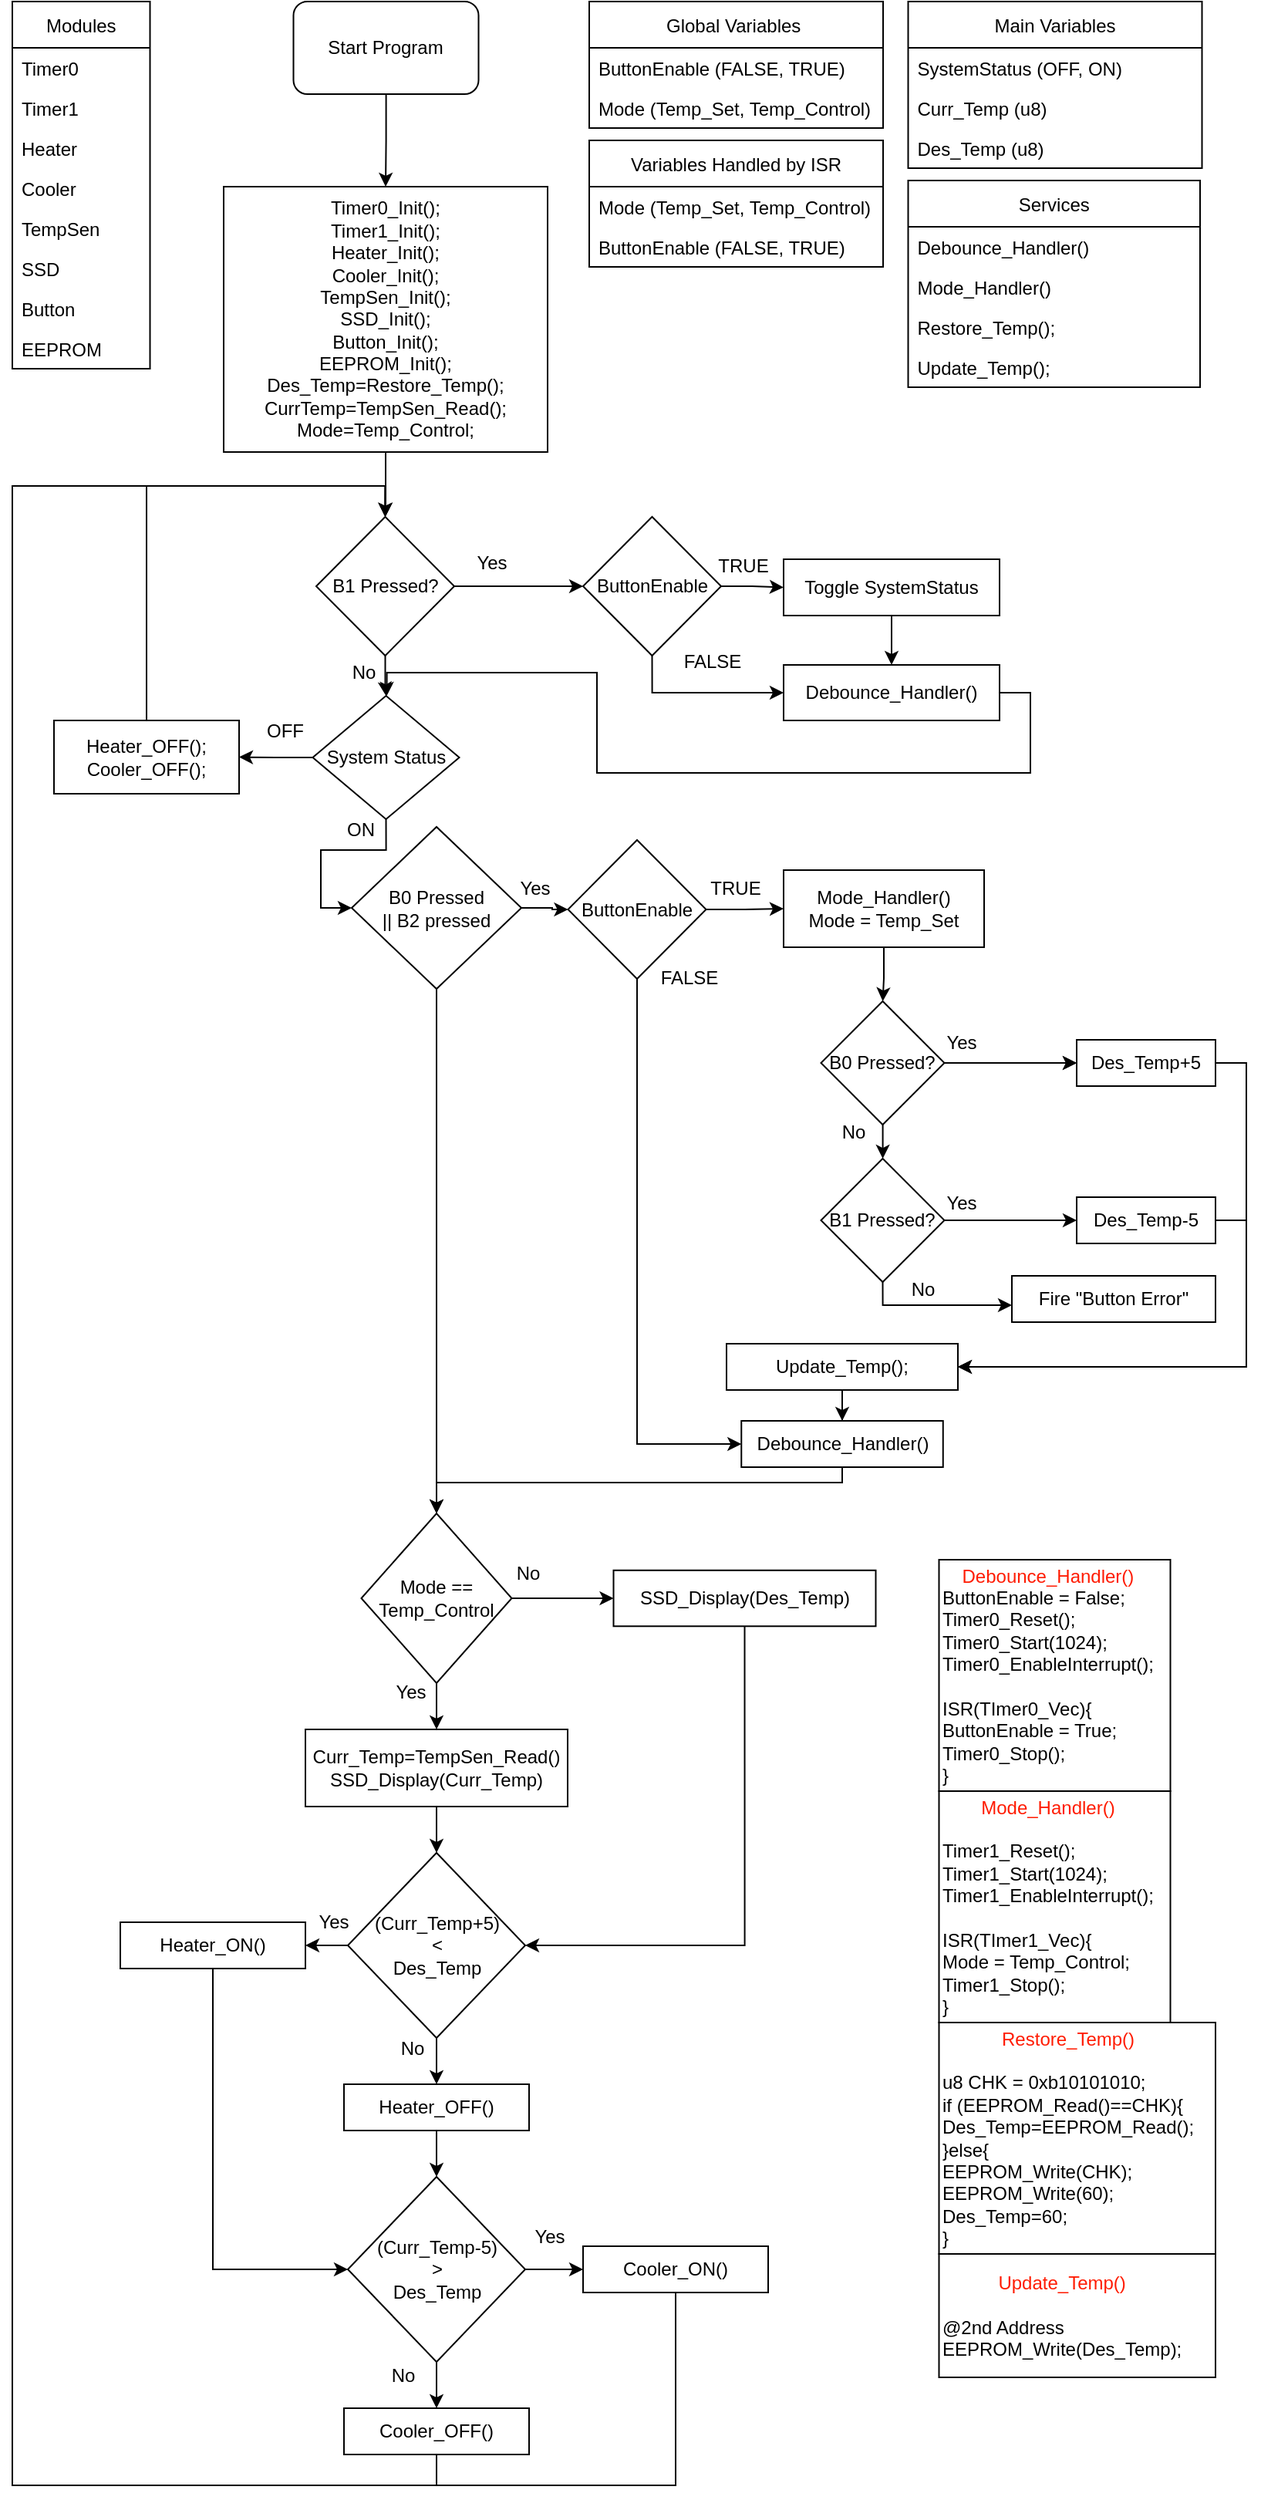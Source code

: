 <mxfile version="16.2.6"><diagram id="yrXRn8MPtnNt_8ufTAdF" name="Page-1"><mxGraphModel dx="2121" dy="602" grid="1" gridSize="10" guides="1" tooltips="1" connect="1" arrows="1" fold="1" page="1" pageScale="1" pageWidth="850" pageHeight="1100" math="0" shadow="0"><root><mxCell id="0"/><mxCell id="1" parent="0"/><mxCell id="EZQgBwTR5liiyjGyUFIl-1" value="" style="edgeStyle=orthogonalEdgeStyle;rounded=0;orthogonalLoop=1;jettySize=auto;html=1;" parent="1" source="EZQgBwTR5liiyjGyUFIl-2" target="EZQgBwTR5liiyjGyUFIl-11" edge="1"><mxGeometry relative="1" as="geometry"/></mxCell><mxCell id="EZQgBwTR5liiyjGyUFIl-2" value="Start Program" style="rounded=1;whiteSpace=wrap;html=1;" parent="1" vertex="1"><mxGeometry x="72.25" y="370" width="120" height="60" as="geometry"/></mxCell><mxCell id="EZQgBwTR5liiyjGyUFIl-3" value="" style="edgeStyle=orthogonalEdgeStyle;rounded=0;orthogonalLoop=1;jettySize=auto;html=1;fontColor=#FF1C03;" parent="1" source="EZQgBwTR5liiyjGyUFIl-4" target="EZQgBwTR5liiyjGyUFIl-90" edge="1"><mxGeometry relative="1" as="geometry"/></mxCell><mxCell id="EZQgBwTR5liiyjGyUFIl-4" value="System Status" style="rhombus;whiteSpace=wrap;html=1;rounded=1;arcSize=0;" parent="1" vertex="1"><mxGeometry x="84.75" y="820" width="95" height="80" as="geometry"/></mxCell><mxCell id="EZQgBwTR5liiyjGyUFIl-5" value="" style="edgeStyle=orthogonalEdgeStyle;rounded=0;orthogonalLoop=1;jettySize=auto;html=1;entryX=0;entryY=0.5;entryDx=0;entryDy=0;" parent="1" source="EZQgBwTR5liiyjGyUFIl-7" target="EZQgBwTR5liiyjGyUFIl-34" edge="1"><mxGeometry relative="1" as="geometry"><mxPoint x="229.25" y="1030" as="targetPoint"/></mxGeometry></mxCell><mxCell id="EZQgBwTR5liiyjGyUFIl-6" style="edgeStyle=orthogonalEdgeStyle;rounded=0;orthogonalLoop=1;jettySize=auto;html=1;exitX=0.5;exitY=1;exitDx=0;exitDy=0;entryX=0.5;entryY=0;entryDx=0;entryDy=0;" parent="1" source="EZQgBwTR5liiyjGyUFIl-7" target="EZQgBwTR5liiyjGyUFIl-60" edge="1"><mxGeometry relative="1" as="geometry"/></mxCell><mxCell id="EZQgBwTR5liiyjGyUFIl-7" value="&lt;div&gt;B0 Pressed &lt;br&gt;&lt;/div&gt;&lt;div&gt;|| B2 pressed&lt;/div&gt;" style="rhombus;whiteSpace=wrap;html=1;rounded=1;arcSize=0;" parent="1" vertex="1"><mxGeometry x="110" y="905" width="110" height="105" as="geometry"/></mxCell><mxCell id="EZQgBwTR5liiyjGyUFIl-8" value="" style="edgeStyle=orthogonalEdgeStyle;rounded=0;orthogonalLoop=1;jettySize=auto;html=1;" parent="1" source="EZQgBwTR5liiyjGyUFIl-9" target="EZQgBwTR5liiyjGyUFIl-43" edge="1"><mxGeometry relative="1" as="geometry"/></mxCell><mxCell id="EZQgBwTR5liiyjGyUFIl-9" value="&lt;div&gt;Mode_Handler()&lt;/div&gt;Mode = Temp_Set" style="whiteSpace=wrap;html=1;rounded=1;arcSize=0;" parent="1" vertex="1"><mxGeometry x="390" y="933" width="130" height="50" as="geometry"/></mxCell><mxCell id="EZQgBwTR5liiyjGyUFIl-10" value="" style="edgeStyle=orthogonalEdgeStyle;rounded=0;orthogonalLoop=1;jettySize=auto;html=1;" parent="1" source="EZQgBwTR5liiyjGyUFIl-11" target="EZQgBwTR5liiyjGyUFIl-14" edge="1"><mxGeometry relative="1" as="geometry"/></mxCell><mxCell id="EZQgBwTR5liiyjGyUFIl-11" value="&lt;div&gt;Timer0_Init();&lt;/div&gt;&lt;div&gt;Timer1_Init();&lt;/div&gt;&lt;div&gt;Heater_Init();&lt;/div&gt;&lt;div&gt;Cooler_Init();&lt;/div&gt;&lt;div&gt;TempSen_Init();&lt;br&gt;&lt;/div&gt;&lt;div&gt;SSD_Init();&lt;/div&gt;&lt;div&gt;Button_Init();&lt;br&gt;&lt;/div&gt;&lt;div&gt;EEPROM_Init();&lt;/div&gt;&lt;div&gt;Des_Temp=Restore_Temp();&lt;/div&gt;&lt;div&gt;CurrTemp=TempSen_Read();&lt;/div&gt;&lt;div&gt;Mode=Temp_Control;&lt;br&gt;&lt;/div&gt;" style="rounded=1;whiteSpace=wrap;html=1;arcSize=0;" parent="1" vertex="1"><mxGeometry x="27" y="490" width="210" height="172" as="geometry"/></mxCell><mxCell id="EZQgBwTR5liiyjGyUFIl-12" value="" style="edgeStyle=orthogonalEdgeStyle;rounded=0;orthogonalLoop=1;jettySize=auto;html=1;" parent="1" source="EZQgBwTR5liiyjGyUFIl-14" target="EZQgBwTR5liiyjGyUFIl-4" edge="1"><mxGeometry relative="1" as="geometry"/></mxCell><mxCell id="EZQgBwTR5liiyjGyUFIl-13" value="" style="edgeStyle=orthogonalEdgeStyle;rounded=0;orthogonalLoop=1;jettySize=auto;html=1;" parent="1" source="EZQgBwTR5liiyjGyUFIl-14" target="EZQgBwTR5liiyjGyUFIl-27" edge="1"><mxGeometry relative="1" as="geometry"/></mxCell><mxCell id="EZQgBwTR5liiyjGyUFIl-14" value="&lt;div&gt;B1 Pressed?&lt;/div&gt;" style="rhombus;whiteSpace=wrap;html=1;rounded=1;arcSize=0;" parent="1" vertex="1"><mxGeometry x="87" y="704" width="89.5" height="90" as="geometry"/></mxCell><mxCell id="EZQgBwTR5liiyjGyUFIl-15" value="No" style="text;html=1;align=center;verticalAlign=middle;whiteSpace=wrap;rounded=0;" parent="1" vertex="1"><mxGeometry x="87.75" y="790" width="60" height="30" as="geometry"/></mxCell><mxCell id="EZQgBwTR5liiyjGyUFIl-16" value="" style="edgeStyle=orthogonalEdgeStyle;rounded=0;orthogonalLoop=1;jettySize=auto;html=1;" parent="1" source="EZQgBwTR5liiyjGyUFIl-17" target="EZQgBwTR5liiyjGyUFIl-30" edge="1"><mxGeometry relative="1" as="geometry"/></mxCell><mxCell id="EZQgBwTR5liiyjGyUFIl-17" value="&lt;div align=&quot;center&quot;&gt;Toggle SystemStatus&lt;/div&gt;" style="whiteSpace=wrap;html=1;rounded=1;arcSize=0;align=center;" parent="1" vertex="1"><mxGeometry x="390" y="731.5" width="140" height="36.5" as="geometry"/></mxCell><mxCell id="EZQgBwTR5liiyjGyUFIl-18" value="Yes" style="text;html=1;align=center;verticalAlign=middle;whiteSpace=wrap;rounded=0;" parent="1" vertex="1"><mxGeometry x="170.75" y="719" width="60" height="30" as="geometry"/></mxCell><mxCell id="EZQgBwTR5liiyjGyUFIl-19" value="ON" style="text;html=1;align=center;verticalAlign=middle;whiteSpace=wrap;rounded=0;" parent="1" vertex="1"><mxGeometry x="86" y="891.5" width="60" height="30" as="geometry"/></mxCell><mxCell id="EZQgBwTR5liiyjGyUFIl-20" value="OFF" style="text;html=1;align=center;verticalAlign=middle;whiteSpace=wrap;rounded=0;" parent="1" vertex="1"><mxGeometry x="37" y="828" width="60" height="30" as="geometry"/></mxCell><mxCell id="EZQgBwTR5liiyjGyUFIl-21" value="Yes" style="text;html=1;align=center;verticalAlign=middle;whiteSpace=wrap;rounded=0;" parent="1" vertex="1"><mxGeometry x="199.25" y="930" width="60" height="30" as="geometry"/></mxCell><mxCell id="EZQgBwTR5liiyjGyUFIl-22" value="Global Variables  " style="swimlane;fontStyle=0;childLayout=stackLayout;horizontal=1;startSize=30;fillColor=none;horizontalStack=0;resizeParent=1;resizeParentMax=0;resizeLast=0;collapsible=1;marginBottom=0;direction=east;" parent="1" vertex="1"><mxGeometry x="264" y="370" width="190.5" height="82" as="geometry"><mxRectangle x="404" y="10" width="110" height="26" as="alternateBounds"/></mxGeometry></mxCell><mxCell id="EZQgBwTR5liiyjGyUFIl-23" value="ButtonEnable (FALSE, TRUE)" style="text;strokeColor=none;fillColor=none;align=left;verticalAlign=top;spacingLeft=4;spacingRight=4;overflow=hidden;rotatable=0;points=[[0,0.5],[1,0.5]];portConstraint=eastwest;" parent="EZQgBwTR5liiyjGyUFIl-22" vertex="1"><mxGeometry y="30" width="190.5" height="26" as="geometry"/></mxCell><mxCell id="EZQgBwTR5liiyjGyUFIl-24" value="Mode (Temp_Set, Temp_Control)" style="text;strokeColor=none;fillColor=none;align=left;verticalAlign=top;spacingLeft=4;spacingRight=4;overflow=hidden;rotatable=0;points=[[0,0.5],[1,0.5]];portConstraint=eastwest;" parent="EZQgBwTR5liiyjGyUFIl-22" vertex="1"><mxGeometry y="56" width="190.5" height="26" as="geometry"/></mxCell><mxCell id="EZQgBwTR5liiyjGyUFIl-25" value="" style="edgeStyle=orthogonalEdgeStyle;rounded=0;orthogonalLoop=1;jettySize=auto;html=1;" parent="1" source="EZQgBwTR5liiyjGyUFIl-27" target="EZQgBwTR5liiyjGyUFIl-17" edge="1"><mxGeometry relative="1" as="geometry"/></mxCell><mxCell id="EZQgBwTR5liiyjGyUFIl-26" value="" style="edgeStyle=orthogonalEdgeStyle;rounded=0;orthogonalLoop=1;jettySize=auto;html=1;entryX=0;entryY=0.5;entryDx=0;entryDy=0;exitX=0.5;exitY=1;exitDx=0;exitDy=0;" parent="1" source="EZQgBwTR5liiyjGyUFIl-27" target="EZQgBwTR5liiyjGyUFIl-30" edge="1"><mxGeometry relative="1" as="geometry"/></mxCell><mxCell id="EZQgBwTR5liiyjGyUFIl-27" value="ButtonEnable" style="rhombus;whiteSpace=wrap;html=1;rounded=1;arcSize=0;" parent="1" vertex="1"><mxGeometry x="260" y="704" width="89.5" height="90" as="geometry"/></mxCell><mxCell id="EZQgBwTR5liiyjGyUFIl-28" value="TRUE" style="text;html=1;align=center;verticalAlign=middle;whiteSpace=wrap;rounded=0;" parent="1" vertex="1"><mxGeometry x="334" y="721" width="60" height="30" as="geometry"/></mxCell><mxCell id="EZQgBwTR5liiyjGyUFIl-29" style="edgeStyle=orthogonalEdgeStyle;rounded=0;orthogonalLoop=1;jettySize=auto;html=1;exitX=1;exitY=0.5;exitDx=0;exitDy=0;entryX=0.75;entryY=1;entryDx=0;entryDy=0;fontColor=#FF1C03;" parent="1" source="EZQgBwTR5liiyjGyUFIl-30" target="EZQgBwTR5liiyjGyUFIl-15" edge="1"><mxGeometry relative="1" as="geometry"><Array as="points"><mxPoint x="550" y="818"/><mxPoint x="550" y="870"/><mxPoint x="269" y="870"/><mxPoint x="269" y="805"/><mxPoint x="133" y="805"/></Array></mxGeometry></mxCell><mxCell id="EZQgBwTR5liiyjGyUFIl-30" value="&lt;div align=&quot;center&quot;&gt;Debounce_Handler()&lt;br&gt;&lt;/div&gt;" style="whiteSpace=wrap;html=1;rounded=1;arcSize=0;align=center;" parent="1" vertex="1"><mxGeometry x="390" y="800" width="140" height="36" as="geometry"/></mxCell><mxCell id="EZQgBwTR5liiyjGyUFIl-31" value="FALSE" style="text;html=1;align=center;verticalAlign=middle;whiteSpace=wrap;rounded=0;" parent="1" vertex="1"><mxGeometry x="314" y="783" width="60" height="30" as="geometry"/></mxCell><mxCell id="EZQgBwTR5liiyjGyUFIl-32" value="" style="edgeStyle=orthogonalEdgeStyle;rounded=0;orthogonalLoop=1;jettySize=auto;html=1;entryX=0;entryY=0.5;entryDx=0;entryDy=0;" parent="1" source="EZQgBwTR5liiyjGyUFIl-34" target="EZQgBwTR5liiyjGyUFIl-9" edge="1"><mxGeometry relative="1" as="geometry"><mxPoint x="380.25" y="959.258" as="targetPoint"/></mxGeometry></mxCell><mxCell id="EZQgBwTR5liiyjGyUFIl-33" style="edgeStyle=orthogonalEdgeStyle;rounded=0;orthogonalLoop=1;jettySize=auto;html=1;exitX=0.5;exitY=1;exitDx=0;exitDy=0;entryX=0;entryY=0.5;entryDx=0;entryDy=0;" parent="1" source="EZQgBwTR5liiyjGyUFIl-34" target="EZQgBwTR5liiyjGyUFIl-39" edge="1"><mxGeometry relative="1" as="geometry"/></mxCell><mxCell id="EZQgBwTR5liiyjGyUFIl-34" value="ButtonEnable" style="rhombus;whiteSpace=wrap;html=1;rounded=1;arcSize=0;" parent="1" vertex="1"><mxGeometry x="250.25" y="913.5" width="89.5" height="90" as="geometry"/></mxCell><mxCell id="EZQgBwTR5liiyjGyUFIl-35" value="TRUE" style="text;html=1;align=center;verticalAlign=middle;whiteSpace=wrap;rounded=0;" parent="1" vertex="1"><mxGeometry x="329.25" y="930" width="60" height="30" as="geometry"/></mxCell><mxCell id="EZQgBwTR5liiyjGyUFIl-36" value="FALSE" style="text;html=1;align=center;verticalAlign=middle;whiteSpace=wrap;rounded=0;" parent="1" vertex="1"><mxGeometry x="299.25" y="988" width="60" height="30" as="geometry"/></mxCell><mxCell id="EZQgBwTR5liiyjGyUFIl-37" style="edgeStyle=orthogonalEdgeStyle;rounded=0;orthogonalLoop=1;jettySize=auto;html=1;entryX=0;entryY=0.5;entryDx=0;entryDy=0;exitX=0.5;exitY=1;exitDx=0;exitDy=0;" parent="1" source="EZQgBwTR5liiyjGyUFIl-4" target="EZQgBwTR5liiyjGyUFIl-7" edge="1"><mxGeometry relative="1" as="geometry"><mxPoint x="130" y="928" as="sourcePoint"/></mxGeometry></mxCell><mxCell id="EZQgBwTR5liiyjGyUFIl-38" style="edgeStyle=orthogonalEdgeStyle;rounded=0;orthogonalLoop=1;jettySize=auto;html=1;exitX=0.5;exitY=1;exitDx=0;exitDy=0;entryX=0.5;entryY=0;entryDx=0;entryDy=0;" parent="1" source="EZQgBwTR5liiyjGyUFIl-39" target="EZQgBwTR5liiyjGyUFIl-60" edge="1"><mxGeometry relative="1" as="geometry"><Array as="points"><mxPoint x="428" y="1330"/><mxPoint x="165" y="1330"/></Array></mxGeometry></mxCell><mxCell id="EZQgBwTR5liiyjGyUFIl-39" value="&lt;div align=&quot;center&quot;&gt;Debounce_Handler()&lt;br&gt;&lt;/div&gt;" style="whiteSpace=wrap;html=1;rounded=1;arcSize=0;align=center;" parent="1" vertex="1"><mxGeometry x="362.63" y="1290" width="130.75" height="30" as="geometry"/></mxCell><mxCell id="EZQgBwTR5liiyjGyUFIl-40" value="" style="edgeStyle=orthogonalEdgeStyle;rounded=0;orthogonalLoop=1;jettySize=auto;html=1;entryX=0;entryY=0.5;entryDx=0;entryDy=0;" parent="1" source="EZQgBwTR5liiyjGyUFIl-43" target="EZQgBwTR5liiyjGyUFIl-45" edge="1"><mxGeometry relative="1" as="geometry"><mxPoint x="530.75" y="1058" as="targetPoint"/></mxGeometry></mxCell><mxCell id="EZQgBwTR5liiyjGyUFIl-41" value="" style="edgeStyle=orthogonalEdgeStyle;rounded=0;orthogonalLoop=1;jettySize=auto;html=1;" parent="1" source="EZQgBwTR5liiyjGyUFIl-43" target="EZQgBwTR5liiyjGyUFIl-49" edge="1"><mxGeometry relative="1" as="geometry"/></mxCell><mxCell id="EZQgBwTR5liiyjGyUFIl-42" value="" style="edgeStyle=orthogonalEdgeStyle;rounded=0;orthogonalLoop=1;jettySize=auto;html=1;" parent="1" source="EZQgBwTR5liiyjGyUFIl-43" target="EZQgBwTR5liiyjGyUFIl-45" edge="1"><mxGeometry relative="1" as="geometry"/></mxCell><mxCell id="EZQgBwTR5liiyjGyUFIl-43" value="B0 Pressed?" style="rhombus;whiteSpace=wrap;html=1;rounded=1;arcSize=0;" parent="1" vertex="1"><mxGeometry x="414.25" y="1018" width="80" height="80" as="geometry"/></mxCell><mxCell id="EZQgBwTR5liiyjGyUFIl-44" style="edgeStyle=orthogonalEdgeStyle;rounded=0;orthogonalLoop=1;jettySize=auto;html=1;exitX=1;exitY=0.5;exitDx=0;exitDy=0;entryX=1;entryY=0.5;entryDx=0;entryDy=0;" parent="1" source="EZQgBwTR5liiyjGyUFIl-45" target="EZQgBwTR5liiyjGyUFIl-55" edge="1"><mxGeometry relative="1" as="geometry"/></mxCell><mxCell id="EZQgBwTR5liiyjGyUFIl-45" value="Des_Temp+5" style="whiteSpace=wrap;html=1;rounded=1;arcSize=0;" parent="1" vertex="1"><mxGeometry x="580" y="1043" width="90" height="30" as="geometry"/></mxCell><mxCell id="EZQgBwTR5liiyjGyUFIl-46" value="Yes" style="text;html=1;align=center;verticalAlign=middle;whiteSpace=wrap;rounded=0;" parent="1" vertex="1"><mxGeometry x="492.25" y="1036" width="27" height="18.5" as="geometry"/></mxCell><mxCell id="EZQgBwTR5liiyjGyUFIl-47" value="" style="edgeStyle=orthogonalEdgeStyle;rounded=0;orthogonalLoop=1;jettySize=auto;html=1;entryX=0;entryY=0.5;entryDx=0;entryDy=0;" parent="1" source="EZQgBwTR5liiyjGyUFIl-49" target="EZQgBwTR5liiyjGyUFIl-51" edge="1"><mxGeometry relative="1" as="geometry"><mxPoint x="530.75" y="1160.0" as="targetPoint"/></mxGeometry></mxCell><mxCell id="EZQgBwTR5liiyjGyUFIl-48" value="" style="edgeStyle=orthogonalEdgeStyle;rounded=0;orthogonalLoop=1;jettySize=auto;html=1;exitX=0.5;exitY=1;exitDx=0;exitDy=0;" parent="1" source="EZQgBwTR5liiyjGyUFIl-49" target="EZQgBwTR5liiyjGyUFIl-56" edge="1"><mxGeometry relative="1" as="geometry"><Array as="points"><mxPoint x="454" y="1215"/></Array></mxGeometry></mxCell><mxCell id="EZQgBwTR5liiyjGyUFIl-49" value="B1 Pressed?" style="rhombus;whiteSpace=wrap;html=1;rounded=1;arcSize=0;" parent="1" vertex="1"><mxGeometry x="414.25" y="1120" width="80" height="80" as="geometry"/></mxCell><mxCell id="EZQgBwTR5liiyjGyUFIl-50" style="edgeStyle=orthogonalEdgeStyle;rounded=0;orthogonalLoop=1;jettySize=auto;html=1;exitX=1;exitY=0.5;exitDx=0;exitDy=0;entryX=1;entryY=0.5;entryDx=0;entryDy=0;" parent="1" source="EZQgBwTR5liiyjGyUFIl-51" target="EZQgBwTR5liiyjGyUFIl-55" edge="1"><mxGeometry relative="1" as="geometry"/></mxCell><mxCell id="EZQgBwTR5liiyjGyUFIl-51" value="Des_Temp-5" style="whiteSpace=wrap;html=1;rounded=1;arcSize=0;" parent="1" vertex="1"><mxGeometry x="580" y="1145" width="90" height="30" as="geometry"/></mxCell><mxCell id="EZQgBwTR5liiyjGyUFIl-52" value="Yes" style="text;html=1;align=center;verticalAlign=middle;whiteSpace=wrap;rounded=0;" parent="1" vertex="1"><mxGeometry x="492.25" y="1140" width="27" height="18.5" as="geometry"/></mxCell><mxCell id="EZQgBwTR5liiyjGyUFIl-53" value="No" style="text;html=1;align=center;verticalAlign=middle;whiteSpace=wrap;rounded=0;" parent="1" vertex="1"><mxGeometry x="421.5" y="1094" width="27" height="18.5" as="geometry"/></mxCell><mxCell id="EZQgBwTR5liiyjGyUFIl-54" style="edgeStyle=orthogonalEdgeStyle;rounded=0;orthogonalLoop=1;jettySize=auto;html=1;exitX=0.5;exitY=1;exitDx=0;exitDy=0;" parent="1" source="EZQgBwTR5liiyjGyUFIl-55" target="EZQgBwTR5liiyjGyUFIl-39" edge="1"><mxGeometry relative="1" as="geometry"/></mxCell><mxCell id="EZQgBwTR5liiyjGyUFIl-55" value="Update_Temp();" style="whiteSpace=wrap;html=1;rounded=1;arcSize=0;" parent="1" vertex="1"><mxGeometry x="353" y="1240" width="150" height="30" as="geometry"/></mxCell><mxCell id="EZQgBwTR5liiyjGyUFIl-56" value="Fire &quot;Button Error&quot;" style="whiteSpace=wrap;html=1;rounded=1;arcSize=0;" parent="1" vertex="1"><mxGeometry x="538" y="1196" width="132" height="30" as="geometry"/></mxCell><mxCell id="EZQgBwTR5liiyjGyUFIl-57" value="No" style="text;html=1;align=center;verticalAlign=middle;whiteSpace=wrap;rounded=0;" parent="1" vertex="1"><mxGeometry x="466.5" y="1196" width="27" height="18.5" as="geometry"/></mxCell><mxCell id="EZQgBwTR5liiyjGyUFIl-58" value="" style="edgeStyle=orthogonalEdgeStyle;rounded=0;orthogonalLoop=1;jettySize=auto;html=1;" parent="1" source="EZQgBwTR5liiyjGyUFIl-60" target="EZQgBwTR5liiyjGyUFIl-62" edge="1"><mxGeometry relative="1" as="geometry"/></mxCell><mxCell id="EZQgBwTR5liiyjGyUFIl-59" style="edgeStyle=orthogonalEdgeStyle;rounded=0;orthogonalLoop=1;jettySize=auto;html=1;exitX=0.5;exitY=1;exitDx=0;exitDy=0;" parent="1" source="EZQgBwTR5liiyjGyUFIl-60" target="EZQgBwTR5liiyjGyUFIl-65" edge="1"><mxGeometry relative="1" as="geometry"/></mxCell><mxCell id="EZQgBwTR5liiyjGyUFIl-60" value="&lt;div&gt;Mode == Temp_Control&lt;/div&gt;" style="rhombus;whiteSpace=wrap;html=1;rounded=1;arcSize=0;" parent="1" vertex="1"><mxGeometry x="116.25" y="1350" width="97.5" height="110" as="geometry"/></mxCell><mxCell id="EZQgBwTR5liiyjGyUFIl-61" style="edgeStyle=orthogonalEdgeStyle;rounded=0;orthogonalLoop=1;jettySize=auto;html=1;exitX=0.5;exitY=1;exitDx=0;exitDy=0;entryX=1;entryY=0.5;entryDx=0;entryDy=0;" parent="1" source="EZQgBwTR5liiyjGyUFIl-62" target="EZQgBwTR5liiyjGyUFIl-73" edge="1"><mxGeometry relative="1" as="geometry"><mxPoint x="240" y="1592.195" as="targetPoint"/></mxGeometry></mxCell><mxCell id="EZQgBwTR5liiyjGyUFIl-62" value="SSD_Display(Des_Temp)" style="whiteSpace=wrap;html=1;rounded=1;arcSize=0;" parent="1" vertex="1"><mxGeometry x="279.75" y="1386.88" width="170" height="36.25" as="geometry"/></mxCell><mxCell id="EZQgBwTR5liiyjGyUFIl-63" value="No" style="text;html=1;align=center;verticalAlign=middle;whiteSpace=wrap;rounded=0;" parent="1" vertex="1"><mxGeometry x="210.5" y="1380" width="27" height="18.5" as="geometry"/></mxCell><mxCell id="EZQgBwTR5liiyjGyUFIl-64" value="" style="edgeStyle=orthogonalEdgeStyle;rounded=0;orthogonalLoop=1;jettySize=auto;html=1;fontColor=#FF1C03;" parent="1" source="EZQgBwTR5liiyjGyUFIl-65" target="EZQgBwTR5liiyjGyUFIl-73" edge="1"><mxGeometry relative="1" as="geometry"/></mxCell><mxCell id="EZQgBwTR5liiyjGyUFIl-65" value="&lt;div&gt;Curr_Temp=TempSen_Read()&lt;br&gt;&lt;/div&gt;&lt;div&gt;SSD_Display(Curr_Temp)&lt;/div&gt;" style="whiteSpace=wrap;html=1;rounded=1;arcSize=0;" parent="1" vertex="1"><mxGeometry x="80" y="1490" width="170" height="50" as="geometry"/></mxCell><mxCell id="EZQgBwTR5liiyjGyUFIl-66" value="Main Variables" style="swimlane;fontStyle=0;childLayout=stackLayout;horizontal=1;startSize=30;fillColor=none;horizontalStack=0;resizeParent=1;resizeParentMax=0;resizeLast=0;collapsible=1;marginBottom=0;direction=east;" parent="1" vertex="1"><mxGeometry x="470.75" y="370" width="190.5" height="108" as="geometry"><mxRectangle x="30" y="20" width="110" height="26" as="alternateBounds"/></mxGeometry></mxCell><mxCell id="EZQgBwTR5liiyjGyUFIl-67" value="SystemStatus (OFF, ON)" style="text;strokeColor=none;fillColor=none;align=left;verticalAlign=top;spacingLeft=4;spacingRight=4;overflow=hidden;rotatable=0;points=[[0,0.5],[1,0.5]];portConstraint=eastwest;" parent="EZQgBwTR5liiyjGyUFIl-66" vertex="1"><mxGeometry y="30" width="190.5" height="26" as="geometry"/></mxCell><mxCell id="EZQgBwTR5liiyjGyUFIl-68" value="Curr_Temp (u8)" style="text;strokeColor=none;fillColor=none;align=left;verticalAlign=top;spacingLeft=4;spacingRight=4;overflow=hidden;rotatable=0;points=[[0,0.5],[1,0.5]];portConstraint=eastwest;" parent="EZQgBwTR5liiyjGyUFIl-66" vertex="1"><mxGeometry y="56" width="190.5" height="26" as="geometry"/></mxCell><mxCell id="EZQgBwTR5liiyjGyUFIl-69" value="Des_Temp (u8)" style="text;strokeColor=none;fillColor=none;align=left;verticalAlign=top;spacingLeft=4;spacingRight=4;overflow=hidden;rotatable=0;points=[[0,0.5],[1,0.5]];portConstraint=eastwest;" parent="EZQgBwTR5liiyjGyUFIl-66" vertex="1"><mxGeometry y="82" width="190.5" height="26" as="geometry"/></mxCell><mxCell id="EZQgBwTR5liiyjGyUFIl-70" value="Yes" style="text;html=1;align=center;verticalAlign=middle;whiteSpace=wrap;rounded=0;" parent="1" vertex="1"><mxGeometry x="135" y="1457" width="27" height="18.5" as="geometry"/></mxCell><mxCell id="EZQgBwTR5liiyjGyUFIl-71" value="" style="edgeStyle=orthogonalEdgeStyle;rounded=0;orthogonalLoop=1;jettySize=auto;html=1;fontColor=#FF1C03;" parent="1" source="EZQgBwTR5liiyjGyUFIl-73" target="EZQgBwTR5liiyjGyUFIl-75" edge="1"><mxGeometry relative="1" as="geometry"/></mxCell><mxCell id="EZQgBwTR5liiyjGyUFIl-72" value="" style="edgeStyle=orthogonalEdgeStyle;rounded=0;orthogonalLoop=1;jettySize=auto;html=1;fontColor=#FF1C03;" parent="1" source="EZQgBwTR5liiyjGyUFIl-73" target="EZQgBwTR5liiyjGyUFIl-77" edge="1"><mxGeometry relative="1" as="geometry"/></mxCell><mxCell id="EZQgBwTR5liiyjGyUFIl-73" value="&lt;div&gt;(Curr_Temp+5)&lt;/div&gt;&lt;div&gt;&amp;lt;&lt;/div&gt;&lt;div&gt;Des_Temp&lt;/div&gt;" style="rhombus;whiteSpace=wrap;html=1;rounded=1;arcSize=0;" parent="1" vertex="1"><mxGeometry x="107.5" y="1570" width="115" height="120" as="geometry"/></mxCell><mxCell id="EZQgBwTR5liiyjGyUFIl-74" style="edgeStyle=orthogonalEdgeStyle;rounded=0;orthogonalLoop=1;jettySize=auto;html=1;exitX=0.5;exitY=1;exitDx=0;exitDy=0;entryX=0;entryY=0.5;entryDx=0;entryDy=0;fontColor=#FF1C03;" parent="1" source="EZQgBwTR5liiyjGyUFIl-75" target="EZQgBwTR5liiyjGyUFIl-80" edge="1"><mxGeometry relative="1" as="geometry"/></mxCell><mxCell id="EZQgBwTR5liiyjGyUFIl-75" value="Heater_ON()" style="whiteSpace=wrap;html=1;rounded=1;arcSize=0;" parent="1" vertex="1"><mxGeometry x="-40" y="1615" width="120" height="30" as="geometry"/></mxCell><mxCell id="EZQgBwTR5liiyjGyUFIl-76" value="" style="edgeStyle=orthogonalEdgeStyle;rounded=0;orthogonalLoop=1;jettySize=auto;html=1;fontColor=#FF1C03;" parent="1" source="EZQgBwTR5liiyjGyUFIl-77" target="EZQgBwTR5liiyjGyUFIl-80" edge="1"><mxGeometry relative="1" as="geometry"/></mxCell><mxCell id="EZQgBwTR5liiyjGyUFIl-77" value="Heater_OFF()" style="rounded=1;whiteSpace=wrap;html=1;arcSize=0;" parent="1" vertex="1"><mxGeometry x="105" y="1720" width="120" height="30" as="geometry"/></mxCell><mxCell id="EZQgBwTR5liiyjGyUFIl-78" value="" style="edgeStyle=orthogonalEdgeStyle;rounded=0;orthogonalLoop=1;jettySize=auto;html=1;fontColor=#FF1C03;" parent="1" source="EZQgBwTR5liiyjGyUFIl-80" target="EZQgBwTR5liiyjGyUFIl-86" edge="1"><mxGeometry relative="1" as="geometry"/></mxCell><mxCell id="EZQgBwTR5liiyjGyUFIl-79" value="" style="edgeStyle=orthogonalEdgeStyle;rounded=0;orthogonalLoop=1;jettySize=auto;html=1;fontColor=#FF1C03;" parent="1" source="EZQgBwTR5liiyjGyUFIl-80" target="EZQgBwTR5liiyjGyUFIl-88" edge="1"><mxGeometry relative="1" as="geometry"/></mxCell><mxCell id="EZQgBwTR5liiyjGyUFIl-80" value="&lt;div&gt;(Curr_Temp-5)&lt;/div&gt;&lt;div&gt;&amp;gt;&lt;br&gt;&lt;/div&gt;&lt;div&gt;Des_Temp&lt;/div&gt;" style="rhombus;whiteSpace=wrap;html=1;rounded=1;arcSize=0;" parent="1" vertex="1"><mxGeometry x="107.5" y="1780" width="115" height="120" as="geometry"/></mxCell><mxCell id="EZQgBwTR5liiyjGyUFIl-81" value="Yes" style="text;html=1;align=center;verticalAlign=middle;whiteSpace=wrap;rounded=0;" parent="1" vertex="1"><mxGeometry x="84.5" y="1605.5" width="27" height="18.5" as="geometry"/></mxCell><mxCell id="EZQgBwTR5liiyjGyUFIl-82" value="Yes" style="text;html=1;align=center;verticalAlign=middle;whiteSpace=wrap;rounded=0;" parent="1" vertex="1"><mxGeometry x="225" y="1810" width="27" height="18.5" as="geometry"/></mxCell><mxCell id="EZQgBwTR5liiyjGyUFIl-83" value="No" style="text;html=1;align=center;verticalAlign=middle;whiteSpace=wrap;rounded=0;" parent="1" vertex="1"><mxGeometry x="136" y="1688" width="27" height="18.5" as="geometry"/></mxCell><mxCell id="EZQgBwTR5liiyjGyUFIl-84" value="No" style="text;html=1;align=center;verticalAlign=middle;whiteSpace=wrap;rounded=0;" parent="1" vertex="1"><mxGeometry x="130" y="1900" width="27" height="18.5" as="geometry"/></mxCell><mxCell id="EZQgBwTR5liiyjGyUFIl-85" style="edgeStyle=orthogonalEdgeStyle;rounded=0;orthogonalLoop=1;jettySize=auto;html=1;exitX=0.5;exitY=1;exitDx=0;exitDy=0;entryX=0.5;entryY=0;entryDx=0;entryDy=0;fontColor=#FF1C03;" parent="1" source="EZQgBwTR5liiyjGyUFIl-86" target="EZQgBwTR5liiyjGyUFIl-14" edge="1"><mxGeometry relative="1" as="geometry"><Array as="points"><mxPoint x="165" y="1980"/><mxPoint x="-110" y="1980"/><mxPoint x="-110" y="684"/><mxPoint x="132" y="684"/></Array></mxGeometry></mxCell><mxCell id="EZQgBwTR5liiyjGyUFIl-86" value="Cooler_OFF()" style="rounded=1;whiteSpace=wrap;html=1;arcSize=0;" parent="1" vertex="1"><mxGeometry x="105" y="1930" width="120" height="30" as="geometry"/></mxCell><mxCell id="EZQgBwTR5liiyjGyUFIl-87" style="edgeStyle=orthogonalEdgeStyle;rounded=0;orthogonalLoop=1;jettySize=auto;html=1;exitX=0.5;exitY=1;exitDx=0;exitDy=0;entryX=0.5;entryY=0;entryDx=0;entryDy=0;fontColor=#FF1C03;" parent="1" source="EZQgBwTR5liiyjGyUFIl-88" target="EZQgBwTR5liiyjGyUFIl-14" edge="1"><mxGeometry relative="1" as="geometry"><Array as="points"><mxPoint x="320" y="1980"/><mxPoint x="-110" y="1980"/><mxPoint x="-110" y="684"/><mxPoint x="132" y="684"/></Array></mxGeometry></mxCell><mxCell id="EZQgBwTR5liiyjGyUFIl-88" value="Cooler_ON()" style="rounded=1;whiteSpace=wrap;html=1;arcSize=0;" parent="1" vertex="1"><mxGeometry x="260" y="1825" width="120" height="30" as="geometry"/></mxCell><mxCell id="EZQgBwTR5liiyjGyUFIl-89" style="edgeStyle=orthogonalEdgeStyle;rounded=0;orthogonalLoop=1;jettySize=auto;html=1;exitX=0.5;exitY=0;exitDx=0;exitDy=0;entryX=0.5;entryY=0;entryDx=0;entryDy=0;fontColor=#FF1C03;" parent="1" source="EZQgBwTR5liiyjGyUFIl-90" target="EZQgBwTR5liiyjGyUFIl-14" edge="1"><mxGeometry relative="1" as="geometry"/></mxCell><mxCell id="EZQgBwTR5liiyjGyUFIl-90" value="&lt;div&gt;Heater_OFF();&lt;/div&gt;&lt;div&gt;Cooler_OFF();&lt;br&gt;&lt;/div&gt;" style="rounded=1;whiteSpace=wrap;html=1;arcSize=0;" parent="1" vertex="1"><mxGeometry x="-83" y="836" width="120" height="47.5" as="geometry"/></mxCell><mxCell id="EZQgBwTR5liiyjGyUFIl-91" value="Variables Handled by ISR" style="swimlane;fontStyle=0;childLayout=stackLayout;horizontal=1;startSize=30;fillColor=none;horizontalStack=0;resizeParent=1;resizeParentMax=0;resizeLast=0;collapsible=1;marginBottom=0;direction=east;" parent="1" vertex="1"><mxGeometry x="264" y="460" width="190.5" height="82" as="geometry"><mxRectangle x="404" y="104" width="110" height="26" as="alternateBounds"/></mxGeometry></mxCell><mxCell id="EZQgBwTR5liiyjGyUFIl-92" value="Mode (Temp_Set, Temp_Control)" style="text;strokeColor=none;fillColor=none;align=left;verticalAlign=top;spacingLeft=4;spacingRight=4;overflow=hidden;rotatable=0;points=[[0,0.5],[1,0.5]];portConstraint=eastwest;" parent="EZQgBwTR5liiyjGyUFIl-91" vertex="1"><mxGeometry y="30" width="190.5" height="26" as="geometry"/></mxCell><mxCell id="EZQgBwTR5liiyjGyUFIl-93" value="ButtonEnable (FALSE, TRUE)" style="text;strokeColor=none;fillColor=none;align=left;verticalAlign=top;spacingLeft=4;spacingRight=4;overflow=hidden;rotatable=0;points=[[0,0.5],[1,0.5]];portConstraint=eastwest;" parent="EZQgBwTR5liiyjGyUFIl-91" vertex="1"><mxGeometry y="56" width="190.5" height="26" as="geometry"/></mxCell><mxCell id="EZQgBwTR5liiyjGyUFIl-94" value="Modules" style="swimlane;fontStyle=0;childLayout=stackLayout;horizontal=1;startSize=30;fillColor=none;horizontalStack=0;resizeParent=1;resizeParentMax=0;resizeLast=0;collapsible=1;marginBottom=0;direction=east;" parent="1" vertex="1"><mxGeometry x="-110" y="370" width="89.25" height="238" as="geometry"><mxRectangle x="30" y="10" width="110" height="26" as="alternateBounds"/></mxGeometry></mxCell><mxCell id="EZQgBwTR5liiyjGyUFIl-95" value="Timer0" style="text;strokeColor=none;fillColor=none;align=left;verticalAlign=top;spacingLeft=4;spacingRight=4;overflow=hidden;rotatable=0;points=[[0,0.5],[1,0.5]];portConstraint=eastwest;" parent="EZQgBwTR5liiyjGyUFIl-94" vertex="1"><mxGeometry y="30" width="89.25" height="26" as="geometry"/></mxCell><mxCell id="EZQgBwTR5liiyjGyUFIl-96" value="Timer1" style="text;strokeColor=none;fillColor=none;align=left;verticalAlign=top;spacingLeft=4;spacingRight=4;overflow=hidden;rotatable=0;points=[[0,0.5],[1,0.5]];portConstraint=eastwest;" parent="EZQgBwTR5liiyjGyUFIl-94" vertex="1"><mxGeometry y="56" width="89.25" height="26" as="geometry"/></mxCell><mxCell id="EZQgBwTR5liiyjGyUFIl-97" value="Heater" style="text;strokeColor=none;fillColor=none;align=left;verticalAlign=top;spacingLeft=4;spacingRight=4;overflow=hidden;rotatable=0;points=[[0,0.5],[1,0.5]];portConstraint=eastwest;" parent="EZQgBwTR5liiyjGyUFIl-94" vertex="1"><mxGeometry y="82" width="89.25" height="26" as="geometry"/></mxCell><mxCell id="EZQgBwTR5liiyjGyUFIl-98" value="Cooler" style="text;strokeColor=none;fillColor=none;align=left;verticalAlign=top;spacingLeft=4;spacingRight=4;overflow=hidden;rotatable=0;points=[[0,0.5],[1,0.5]];portConstraint=eastwest;" parent="EZQgBwTR5liiyjGyUFIl-94" vertex="1"><mxGeometry y="108" width="89.25" height="26" as="geometry"/></mxCell><mxCell id="EZQgBwTR5liiyjGyUFIl-99" value="TempSen" style="text;strokeColor=none;fillColor=none;align=left;verticalAlign=top;spacingLeft=4;spacingRight=4;overflow=hidden;rotatable=0;points=[[0,0.5],[1,0.5]];portConstraint=eastwest;" parent="EZQgBwTR5liiyjGyUFIl-94" vertex="1"><mxGeometry y="134" width="89.25" height="26" as="geometry"/></mxCell><mxCell id="EZQgBwTR5liiyjGyUFIl-100" value="SSD" style="text;strokeColor=none;fillColor=none;align=left;verticalAlign=top;spacingLeft=4;spacingRight=4;overflow=hidden;rotatable=0;points=[[0,0.5],[1,0.5]];portConstraint=eastwest;" parent="EZQgBwTR5liiyjGyUFIl-94" vertex="1"><mxGeometry y="160" width="89.25" height="26" as="geometry"/></mxCell><mxCell id="EZQgBwTR5liiyjGyUFIl-101" value="Button" style="text;strokeColor=none;fillColor=none;align=left;verticalAlign=top;spacingLeft=4;spacingRight=4;overflow=hidden;rotatable=0;points=[[0,0.5],[1,0.5]];portConstraint=eastwest;" parent="EZQgBwTR5liiyjGyUFIl-94" vertex="1"><mxGeometry y="186" width="89.25" height="26" as="geometry"/></mxCell><mxCell id="EZQgBwTR5liiyjGyUFIl-102" value="EEPROM" style="text;strokeColor=none;fillColor=none;align=left;verticalAlign=top;spacingLeft=4;spacingRight=4;overflow=hidden;rotatable=0;points=[[0,0.5],[1,0.5]];portConstraint=eastwest;" parent="EZQgBwTR5liiyjGyUFIl-94" vertex="1"><mxGeometry y="212" width="89.25" height="26" as="geometry"/></mxCell><mxCell id="EZQgBwTR5liiyjGyUFIl-103" value="Services" style="swimlane;fontStyle=0;childLayout=stackLayout;horizontal=1;startSize=30;fillColor=none;horizontalStack=0;resizeParent=1;resizeParentMax=0;resizeLast=0;collapsible=1;marginBottom=0;direction=east;" parent="1" vertex="1"><mxGeometry x="470.75" y="486" width="189.25" height="134" as="geometry"><mxRectangle x="30" y="20" width="110" height="26" as="alternateBounds"/></mxGeometry></mxCell><mxCell id="EZQgBwTR5liiyjGyUFIl-104" value="Debounce_Handler()&#xA;" style="text;strokeColor=none;fillColor=none;align=left;verticalAlign=top;spacingLeft=4;spacingRight=4;overflow=hidden;rotatable=0;points=[[0,0.5],[1,0.5]];portConstraint=eastwest;" parent="EZQgBwTR5liiyjGyUFIl-103" vertex="1"><mxGeometry y="30" width="189.25" height="26" as="geometry"/></mxCell><mxCell id="EZQgBwTR5liiyjGyUFIl-105" value="Mode_Handler()" style="text;strokeColor=none;fillColor=none;align=left;verticalAlign=top;spacingLeft=4;spacingRight=4;overflow=hidden;rotatable=0;points=[[0,0.5],[1,0.5]];portConstraint=eastwest;" parent="EZQgBwTR5liiyjGyUFIl-103" vertex="1"><mxGeometry y="56" width="189.25" height="26" as="geometry"/></mxCell><mxCell id="EZQgBwTR5liiyjGyUFIl-106" value="Restore_Temp();" style="text;strokeColor=none;fillColor=none;align=left;verticalAlign=top;spacingLeft=4;spacingRight=4;overflow=hidden;rotatable=0;points=[[0,0.5],[1,0.5]];portConstraint=eastwest;" parent="EZQgBwTR5liiyjGyUFIl-103" vertex="1"><mxGeometry y="82" width="189.25" height="26" as="geometry"/></mxCell><mxCell id="EZQgBwTR5liiyjGyUFIl-107" value="Update_Temp();" style="text;strokeColor=none;fillColor=none;align=left;verticalAlign=top;spacingLeft=4;spacingRight=4;overflow=hidden;rotatable=0;points=[[0,0.5],[1,0.5]];portConstraint=eastwest;" parent="EZQgBwTR5liiyjGyUFIl-103" vertex="1"><mxGeometry y="108" width="189.25" height="26" as="geometry"/></mxCell><mxCell id="EZQgBwTR5liiyjGyUFIl-108" value="&lt;div align=&quot;center&quot;&gt;Debounce_Handler()&lt;/div&gt;&lt;div align=&quot;left&quot;&gt;&lt;font color=&quot;#000000&quot;&gt;&lt;span&gt;&lt;/span&gt;ButtonEnable = False;&lt;/font&gt;&lt;/div&gt;&lt;div align=&quot;left&quot;&gt;&lt;font color=&quot;#000000&quot;&gt;Timer0_Reset();&lt;br&gt;&lt;/font&gt;&lt;/div&gt;&lt;div align=&quot;left&quot;&gt;&lt;font color=&quot;#000000&quot;&gt;Timer0_Start(1024);&lt;/font&gt;&lt;/div&gt;&lt;div align=&quot;left&quot;&gt;&lt;font color=&quot;#000000&quot;&gt;Timer0_EnableInterrupt();&lt;/font&gt;&lt;/div&gt;&lt;div align=&quot;left&quot;&gt;&lt;font color=&quot;#000000&quot;&gt;&lt;br&gt;&lt;/font&gt;&lt;/div&gt;&lt;div align=&quot;left&quot;&gt;&lt;font color=&quot;#000000&quot;&gt;ISR(TImer0_Vec){&lt;/font&gt;&lt;/div&gt;&lt;div align=&quot;left&quot;&gt;&lt;font color=&quot;#000000&quot;&gt;&lt;span&gt;&#9;&lt;/span&gt;ButtonEnable = True;&lt;br&gt;&lt;/font&gt;&lt;/div&gt;&lt;div align=&quot;left&quot;&gt;&lt;font color=&quot;#000000&quot;&gt;Timer0_Stop();&lt;/font&gt;&lt;/div&gt;&lt;div align=&quot;left&quot;&gt;&lt;font color=&quot;#000000&quot;&gt;}&lt;/font&gt;&lt;/div&gt;" style="rounded=0;whiteSpace=wrap;html=1;fontColor=#FF1C03;align=left;" parent="1" vertex="1"><mxGeometry x="490.75" y="1380" width="150" height="150" as="geometry"/></mxCell><mxCell id="EZQgBwTR5liiyjGyUFIl-109" value="&lt;div align=&quot;center&quot;&gt;Mode_Handler()&lt;/div&gt;&lt;div align=&quot;left&quot;&gt;&lt;br&gt;&lt;/div&gt;&lt;div align=&quot;left&quot;&gt;&lt;font color=&quot;#000000&quot;&gt;Timer1_Reset();&lt;br&gt;&lt;/font&gt;&lt;/div&gt;&lt;div align=&quot;left&quot;&gt;&lt;font color=&quot;#000000&quot;&gt;Timer1_Start(1024);&lt;/font&gt;&lt;/div&gt;&lt;div align=&quot;left&quot;&gt;&lt;font color=&quot;#000000&quot;&gt;Timer1_EnableInterrupt();&lt;/font&gt;&lt;/div&gt;&lt;div align=&quot;left&quot;&gt;&lt;font color=&quot;#000000&quot;&gt;&lt;br&gt;&lt;/font&gt;&lt;/div&gt;&lt;div align=&quot;left&quot;&gt;&lt;font color=&quot;#000000&quot;&gt;ISR(TImer1_Vec){&lt;/font&gt;&lt;/div&gt;&lt;div align=&quot;left&quot;&gt;&lt;font color=&quot;#000000&quot;&gt;&lt;span&gt;Mode &lt;/span&gt;= Temp_Control;&lt;/font&gt;&lt;/div&gt;&lt;div align=&quot;left&quot;&gt;&lt;font color=&quot;#000000&quot;&gt;Timer1_Stop();&lt;br&gt;&lt;/font&gt;&lt;/div&gt;&lt;div align=&quot;left&quot;&gt;&lt;font color=&quot;#000000&quot;&gt;}&lt;/font&gt;&lt;/div&gt;" style="rounded=0;whiteSpace=wrap;html=1;fontColor=#FF1C03;align=left;" parent="1" vertex="1"><mxGeometry x="490.75" y="1530" width="150" height="150" as="geometry"/></mxCell><mxCell id="EZQgBwTR5liiyjGyUFIl-110" value="&lt;div align=&quot;center&quot;&gt;Restore_Temp()&lt;/div&gt;&lt;div align=&quot;left&quot;&gt;&lt;br&gt;&lt;/div&gt;&lt;div align=&quot;left&quot;&gt;&lt;font color=&quot;#000000&quot;&gt;u8 CHK = 0xb10101010;&lt;br&gt;&lt;/font&gt;&lt;/div&gt;&lt;div align=&quot;left&quot;&gt;&lt;font color=&quot;#000000&quot;&gt;if (EEPROM_Read()==CHK){&lt;/font&gt;&lt;/div&gt;&lt;div align=&quot;left&quot;&gt;&lt;font color=&quot;#000000&quot;&gt;&lt;span&gt;&#9;&lt;/span&gt;&lt;span&gt;&#9;&lt;/span&gt;Des_Temp=&lt;/font&gt;&lt;font color=&quot;#000000&quot;&gt;EEPROM_Read();&lt;/font&gt;&lt;/div&gt;&lt;div align=&quot;left&quot;&gt;&lt;font color=&quot;#000000&quot;&gt;}else{&lt;/font&gt;&lt;/div&gt;&lt;div align=&quot;left&quot;&gt;&lt;font color=&quot;#000000&quot;&gt;EEPROM_Write(CHK);&lt;/font&gt;&lt;/div&gt;&lt;div align=&quot;left&quot;&gt;&lt;font color=&quot;#000000&quot;&gt;EEPROM_Write(60);&lt;/font&gt;&lt;/div&gt;&lt;div align=&quot;left&quot;&gt;&lt;font color=&quot;#000000&quot;&gt;Des_Temp=60;&lt;br&gt;&lt;/font&gt;&lt;/div&gt;&lt;div align=&quot;left&quot;&gt;&lt;font color=&quot;#000000&quot;&gt;}&lt;br&gt;&lt;/font&gt;&lt;/div&gt;" style="rounded=0;whiteSpace=wrap;html=1;fontColor=#FF1C03;align=left;" parent="1" vertex="1"><mxGeometry x="490.75" y="1680" width="179.25" height="150" as="geometry"/></mxCell><mxCell id="EZQgBwTR5liiyjGyUFIl-111" value="&lt;div align=&quot;center&quot;&gt;Update_Temp()&lt;/div&gt;&lt;div align=&quot;left&quot;&gt;&lt;br&gt;&lt;/div&gt;&lt;font color=&quot;#000000&quot;&gt;@2nd Address&lt;/font&gt;&lt;br&gt;&lt;div align=&quot;left&quot;&gt;&lt;font color=&quot;#000000&quot;&gt;EEPROM_Write(Des_Temp);&lt;br&gt;&lt;/font&gt;&lt;/div&gt;" style="rounded=0;whiteSpace=wrap;html=1;fontColor=#FF1C03;align=left;" parent="1" vertex="1"><mxGeometry x="490.75" y="1830" width="179.25" height="80" as="geometry"/></mxCell></root></mxGraphModel></diagram></mxfile>